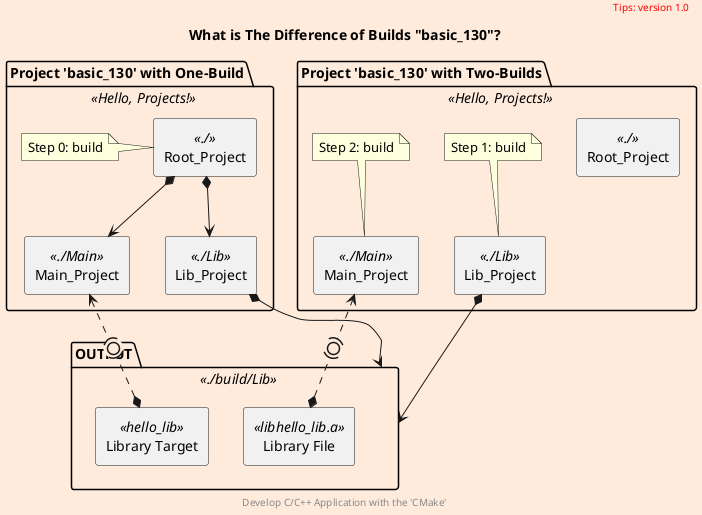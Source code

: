 @startuml builds_130
scale 800 width
skinparam backgroundColor #FFEBDC
scale 1

skinparam Folder {
  backgroundColor Olive
  borderColor orange
}

'left to right direction
package "Project 'basic_130' with One-Build" <<Hello, Projects!>> as basic_130 {
    rectangle Root_Project <<./>> as root_project
    rectangle Main_Project <<./Main>> as main_project
    rectangle Lib_Project <<./Lib>> as lib_project

    root_project *--> main_project
    root_project *--> lib_project

    note left of root_project
        Step 0: build
    endnote
    'note top of lib_project
    '    Step 1: build, automatic
    'endnote
    'note top of main_project
    '    Step 2: build, automatic
    'endnote
}
package "OUTPUT" <<./build/Lib>> as step {
    rectangle "Library File" <<libhello_lib.a>> as file_lib
    rectangle "Library Target" <<hello_lib>> as target_lib
}
lib_project *--> step
target_lib *.(0).> main_project


package "Project 'basic_130' with Two-Builds" <<Hello, Projects!>> as basic_130_2 {
    rectangle Root_Project <<./>> as root_project_2
    rectangle Lib_Project <<./Lib>> as lib_project_2
    rectangle Main_Project <<./Main>> as main_project_2

    note top of lib_project_2
        Step 1: build
    endnote
    note top of main_project_2
        Step 2: build
    endnote
}
lib_project_2 *--> step
file_lib *.(0).> main_project_2


title
    What is The Difference of Builds "basic_130"?
end title

header
<font color=red>Tips: version 1.0</font>
endheader

center footer Develop C/C++ Application with the 'CMake'

@enduml